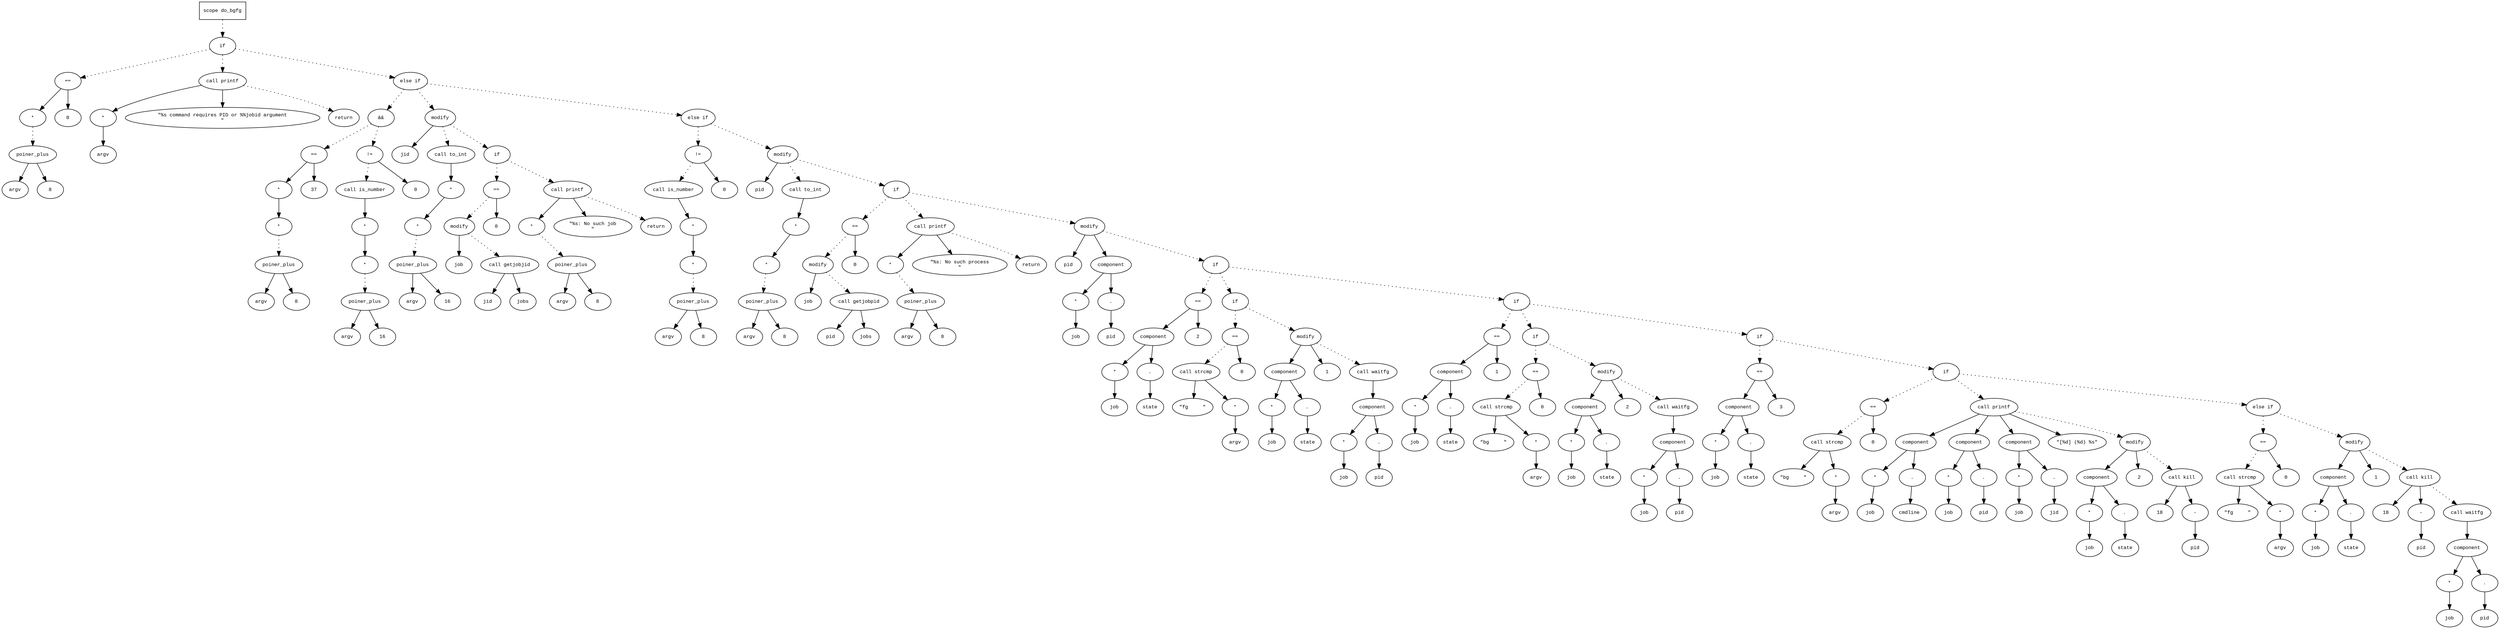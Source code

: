 digraph AST {
  graph [fontname="Times New Roman",fontsize=10];
  node  [fontname="Courier New",fontsize=10];
  edge  [fontname="Times New Roman",fontsize=10];

  node1 [label="scope do_bgfg",shape=box];
  node2 [label="if",shape=ellipse];
  node1 -> node2 [style=dotted];
  node3 [label="==",shape=ellipse];
  node4 [label="*",shape=ellipse];
  node5 [label="poiner_plus",shape=ellipse];
  node6 [label="argv",shape=ellipse];
  node5 -> node6;
  node7 [label="8",shape=ellipse];
  node5 -> node7;
  node4 -> node5 [style=dotted];
  node3 -> node4;
  node8 [label="0",shape=ellipse];
  node3 -> node8;
  node2 -> node3 [style=dotted];
  node9 [label="call printf",shape=ellipse];
  node10 [label="*",shape=ellipse];
  node11 [label="argv",shape=ellipse];
  node10 -> node11;
  node9 -> node10;
  node12 [label="\"%s command requires PID or %%jobid argument
\"",shape=ellipse];
  node9 -> node12;
  node2 -> node9 [style=dotted];
  node13 [label="return",shape=ellipse];
  node9 -> node13 [style=dotted];
  node14 [label="else if",shape=ellipse];
  node2 -> node14 [style=dotted];
  node15 [label="&&",shape=ellipse];
  node16 [label="==",shape=ellipse];
  node17 [label="*",shape=ellipse];
  node18 [label="*",shape=ellipse];
  node19 [label="poiner_plus",shape=ellipse];
  node20 [label="argv",shape=ellipse];
  node19 -> node20;
  node21 [label="8",shape=ellipse];
  node19 -> node21;
  node18 -> node19 [style=dotted];
  node17 -> node18;
  node16 -> node17;
  node22 [label="37",shape=ellipse];
  node16 -> node22;
  node15 -> node16 [style=dotted];
  node23 [label="!=",shape=ellipse];
  node24 [label="call is_number",shape=ellipse];
  node25 [label="*",shape=ellipse];
  node26 [label="*",shape=ellipse];
  node27 [label="poiner_plus",shape=ellipse];
  node28 [label="argv",shape=ellipse];
  node27 -> node28;
  node29 [label="16",shape=ellipse];
  node27 -> node29;
  node26 -> node27 [style=dotted];
  node25 -> node26;
  node24 -> node25;
  node23 -> node24 [style=dotted];
  node30 [label="0",shape=ellipse];
  node23 -> node30;
  node15 -> node23 [style=dotted];
  node14 -> node15 [style=dotted];
  node31 [label="modify",shape=ellipse];
  node32 [label="jid",shape=ellipse];
  node31 -> node32;
  node33 [label="call to_int",shape=ellipse];
  node34 [label="*",shape=ellipse];
  node35 [label="*",shape=ellipse];
  node36 [label="poiner_plus",shape=ellipse];
  node37 [label="argv",shape=ellipse];
  node36 -> node37;
  node38 [label="16",shape=ellipse];
  node36 -> node38;
  node35 -> node36 [style=dotted];
  node34 -> node35;
  node33 -> node34;
  node31 -> node33 [style=dotted];
  node14 -> node31 [style=dotted];
  node39 [label="if",shape=ellipse];
  node31 -> node39 [style=dotted];
  node40 [label="==",shape=ellipse];
  node41 [label="modify",shape=ellipse];
  node42 [label="job",shape=ellipse];
  node41 -> node42;
  node43 [label="call getjobjid",shape=ellipse];
  node44 [label="jid",shape=ellipse];
  node43 -> node44;
  node45 [label="jobs",shape=ellipse];
  node43 -> node45;
  node41 -> node43 [style=dotted];
  node40 -> node41 [style=dotted];
  node46 [label="0",shape=ellipse];
  node40 -> node46;
  node39 -> node40 [style=dotted];
  node47 [label="call printf",shape=ellipse];
  node48 [label="*",shape=ellipse];
  node49 [label="poiner_plus",shape=ellipse];
  node50 [label="argv",shape=ellipse];
  node49 -> node50;
  node51 [label="8",shape=ellipse];
  node49 -> node51;
  node48 -> node49 [style=dotted];
  node47 -> node48;
  node52 [label="\"%s: No such job
\"",shape=ellipse];
  node47 -> node52;
  node39 -> node47 [style=dotted];
  node53 [label="return",shape=ellipse];
  node47 -> node53 [style=dotted];
  node54 [label="else if",shape=ellipse];
  node14 -> node54 [style=dotted];
  node55 [label="!=",shape=ellipse];
  node56 [label="call is_number",shape=ellipse];
  node57 [label="*",shape=ellipse];
  node58 [label="*",shape=ellipse];
  node59 [label="poiner_plus",shape=ellipse];
  node60 [label="argv",shape=ellipse];
  node59 -> node60;
  node61 [label="8",shape=ellipse];
  node59 -> node61;
  node58 -> node59 [style=dotted];
  node57 -> node58;
  node56 -> node57;
  node55 -> node56 [style=dotted];
  node62 [label="0",shape=ellipse];
  node55 -> node62;
  node54 -> node55 [style=dotted];
  node63 [label="modify",shape=ellipse];
  node64 [label="pid",shape=ellipse];
  node63 -> node64;
  node65 [label="call to_int",shape=ellipse];
  node66 [label="*",shape=ellipse];
  node67 [label="*",shape=ellipse];
  node68 [label="poiner_plus",shape=ellipse];
  node69 [label="argv",shape=ellipse];
  node68 -> node69;
  node70 [label="8",shape=ellipse];
  node68 -> node70;
  node67 -> node68 [style=dotted];
  node66 -> node67;
  node65 -> node66;
  node63 -> node65 [style=dotted];
  node54 -> node63 [style=dotted];
  node71 [label="if",shape=ellipse];
  node63 -> node71 [style=dotted];
  node72 [label="==",shape=ellipse];
  node73 [label="modify",shape=ellipse];
  node74 [label="job",shape=ellipse];
  node73 -> node74;
  node75 [label="call getjobpid",shape=ellipse];
  node76 [label="pid",shape=ellipse];
  node75 -> node76;
  node77 [label="jobs",shape=ellipse];
  node75 -> node77;
  node73 -> node75 [style=dotted];
  node72 -> node73 [style=dotted];
  node78 [label="0",shape=ellipse];
  node72 -> node78;
  node71 -> node72 [style=dotted];
  node79 [label="call printf",shape=ellipse];
  node80 [label="*",shape=ellipse];
  node81 [label="poiner_plus",shape=ellipse];
  node82 [label="argv",shape=ellipse];
  node81 -> node82;
  node83 [label="8",shape=ellipse];
  node81 -> node83;
  node80 -> node81 [style=dotted];
  node79 -> node80;
  node84 [label="\"%s: No such process
\"",shape=ellipse];
  node79 -> node84;
  node71 -> node79 [style=dotted];
  node85 [label="return",shape=ellipse];
  node79 -> node85 [style=dotted];
  node86 [label="modify",shape=ellipse];
  node87 [label="pid",shape=ellipse];
  node86 -> node87;
  node88 [label="component",shape=ellipse];
  node86 -> node88;
  node89 [label="*",shape=ellipse];
  node90 [label="job",shape=ellipse];
  node89 -> node90;
  node88 -> node89;
  node91 [label=".",shape=ellipse];
  node88 -> node91;
  node92 [label="pid",shape=ellipse];
  node91 -> node92;
  node71 -> node86 [style=dotted];
  node93 [label="if",shape=ellipse];
  node86 -> node93 [style=dotted];
  node94 [label="==",shape=ellipse];
  node95 [label="component",shape=ellipse];
  node94 -> node95;
  node96 [label="*",shape=ellipse];
  node97 [label="job",shape=ellipse];
  node96 -> node97;
  node95 -> node96;
  node98 [label=".",shape=ellipse];
  node95 -> node98;
  node99 [label="state",shape=ellipse];
  node98 -> node99;
  node100 [label="2",shape=ellipse];
  node94 -> node100;
  node93 -> node94 [style=dotted];
  node101 [label="if",shape=ellipse];
  node93 -> node101 [style=dotted];
  node102 [label="==",shape=ellipse];
  node103 [label="call strcmp",shape=ellipse];
  node104 [label="\"fg     \"",shape=ellipse];
  node103 -> node104;
  node105 [label="*",shape=ellipse];
  node106 [label="argv",shape=ellipse];
  node105 -> node106;
  node103 -> node105;
  node102 -> node103 [style=dotted];
  node107 [label="0",shape=ellipse];
  node102 -> node107;
  node101 -> node102 [style=dotted];
  node108 [label="modify",shape=ellipse];
  node109 [label="component",shape=ellipse];
  node108 -> node109;
  node110 [label="*",shape=ellipse];
  node111 [label="job",shape=ellipse];
  node110 -> node111;
  node109 -> node110;
  node112 [label=".",shape=ellipse];
  node109 -> node112;
  node113 [label="state",shape=ellipse];
  node112 -> node113;
  node114 [label="1",shape=ellipse];
  node108 -> node114;
  node101 -> node108 [style=dotted];
  node115 [label="call waitfg",shape=ellipse];
  node116 [label="component",shape=ellipse];
  node115 -> node116;
  node117 [label="*",shape=ellipse];
  node118 [label="job",shape=ellipse];
  node117 -> node118;
  node116 -> node117;
  node119 [label=".",shape=ellipse];
  node116 -> node119;
  node120 [label="pid",shape=ellipse];
  node119 -> node120;
  node108 -> node115 [style=dotted];
  node121 [label="if",shape=ellipse];
  node93 -> node121 [style=dotted];
  node122 [label="==",shape=ellipse];
  node123 [label="component",shape=ellipse];
  node122 -> node123;
  node124 [label="*",shape=ellipse];
  node125 [label="job",shape=ellipse];
  node124 -> node125;
  node123 -> node124;
  node126 [label=".",shape=ellipse];
  node123 -> node126;
  node127 [label="state",shape=ellipse];
  node126 -> node127;
  node128 [label="1",shape=ellipse];
  node122 -> node128;
  node121 -> node122 [style=dotted];
  node129 [label="if",shape=ellipse];
  node121 -> node129 [style=dotted];
  node130 [label="==",shape=ellipse];
  node131 [label="call strcmp",shape=ellipse];
  node132 [label="\"bg     \"",shape=ellipse];
  node131 -> node132;
  node133 [label="*",shape=ellipse];
  node134 [label="argv",shape=ellipse];
  node133 -> node134;
  node131 -> node133;
  node130 -> node131 [style=dotted];
  node135 [label="0",shape=ellipse];
  node130 -> node135;
  node129 -> node130 [style=dotted];
  node136 [label="modify",shape=ellipse];
  node137 [label="component",shape=ellipse];
  node136 -> node137;
  node138 [label="*",shape=ellipse];
  node139 [label="job",shape=ellipse];
  node138 -> node139;
  node137 -> node138;
  node140 [label=".",shape=ellipse];
  node137 -> node140;
  node141 [label="state",shape=ellipse];
  node140 -> node141;
  node142 [label="2",shape=ellipse];
  node136 -> node142;
  node129 -> node136 [style=dotted];
  node143 [label="call waitfg",shape=ellipse];
  node144 [label="component",shape=ellipse];
  node143 -> node144;
  node145 [label="*",shape=ellipse];
  node146 [label="job",shape=ellipse];
  node145 -> node146;
  node144 -> node145;
  node147 [label=".",shape=ellipse];
  node144 -> node147;
  node148 [label="pid",shape=ellipse];
  node147 -> node148;
  node136 -> node143 [style=dotted];
  node149 [label="if",shape=ellipse];
  node121 -> node149 [style=dotted];
  node150 [label="==",shape=ellipse];
  node151 [label="component",shape=ellipse];
  node150 -> node151;
  node152 [label="*",shape=ellipse];
  node153 [label="job",shape=ellipse];
  node152 -> node153;
  node151 -> node152;
  node154 [label=".",shape=ellipse];
  node151 -> node154;
  node155 [label="state",shape=ellipse];
  node154 -> node155;
  node156 [label="3",shape=ellipse];
  node150 -> node156;
  node149 -> node150 [style=dotted];
  node157 [label="if",shape=ellipse];
  node149 -> node157 [style=dotted];
  node158 [label="==",shape=ellipse];
  node159 [label="call strcmp",shape=ellipse];
  node160 [label="\"bg     \"",shape=ellipse];
  node159 -> node160;
  node161 [label="*",shape=ellipse];
  node162 [label="argv",shape=ellipse];
  node161 -> node162;
  node159 -> node161;
  node158 -> node159 [style=dotted];
  node163 [label="0",shape=ellipse];
  node158 -> node163;
  node157 -> node158 [style=dotted];
  node164 [label="call printf",shape=ellipse];
  node165 [label="component",shape=ellipse];
  node164 -> node165;
  node166 [label="*",shape=ellipse];
  node167 [label="job",shape=ellipse];
  node166 -> node167;
  node165 -> node166;
  node168 [label=".",shape=ellipse];
  node165 -> node168;
  node169 [label="cmdline",shape=ellipse];
  node168 -> node169;
  node170 [label="component",shape=ellipse];
  node164 -> node170;
  node171 [label="*",shape=ellipse];
  node172 [label="job",shape=ellipse];
  node171 -> node172;
  node170 -> node171;
  node173 [label=".",shape=ellipse];
  node170 -> node173;
  node174 [label="pid",shape=ellipse];
  node173 -> node174;
  node175 [label="component",shape=ellipse];
  node164 -> node175;
  node176 [label="*",shape=ellipse];
  node177 [label="job",shape=ellipse];
  node176 -> node177;
  node175 -> node176;
  node178 [label=".",shape=ellipse];
  node175 -> node178;
  node179 [label="jid",shape=ellipse];
  node178 -> node179;
  node180 [label="\"[%d] (%d) %s\"",shape=ellipse];
  node164 -> node180;
  node157 -> node164 [style=dotted];
  node181 [label="modify",shape=ellipse];
  node182 [label="component",shape=ellipse];
  node181 -> node182;
  node183 [label="*",shape=ellipse];
  node184 [label="job",shape=ellipse];
  node183 -> node184;
  node182 -> node183;
  node185 [label=".",shape=ellipse];
  node182 -> node185;
  node186 [label="state",shape=ellipse];
  node185 -> node186;
  node187 [label="2",shape=ellipse];
  node181 -> node187;
  node164 -> node181 [style=dotted];
  node188 [label="call kill",shape=ellipse];
  node189 [label="18",shape=ellipse];
  node188 -> node189;
  node190 [label="-",shape=ellipse];
  node191 [label="pid",shape=ellipse];
  node190 -> node191;
  node188 -> node190;
  node181 -> node188 [style=dotted];
  node192 [label="else if",shape=ellipse];
  node157 -> node192 [style=dotted];
  node193 [label="==",shape=ellipse];
  node194 [label="call strcmp",shape=ellipse];
  node195 [label="\"fg     \"",shape=ellipse];
  node194 -> node195;
  node196 [label="*",shape=ellipse];
  node197 [label="argv",shape=ellipse];
  node196 -> node197;
  node194 -> node196;
  node193 -> node194 [style=dotted];
  node198 [label="0",shape=ellipse];
  node193 -> node198;
  node192 -> node193 [style=dotted];
  node199 [label="modify",shape=ellipse];
  node200 [label="component",shape=ellipse];
  node199 -> node200;
  node201 [label="*",shape=ellipse];
  node202 [label="job",shape=ellipse];
  node201 -> node202;
  node200 -> node201;
  node203 [label=".",shape=ellipse];
  node200 -> node203;
  node204 [label="state",shape=ellipse];
  node203 -> node204;
  node205 [label="1",shape=ellipse];
  node199 -> node205;
  node192 -> node199 [style=dotted];
  node206 [label="call kill",shape=ellipse];
  node207 [label="18",shape=ellipse];
  node206 -> node207;
  node208 [label="-",shape=ellipse];
  node209 [label="pid",shape=ellipse];
  node208 -> node209;
  node206 -> node208;
  node199 -> node206 [style=dotted];
  node210 [label="call waitfg",shape=ellipse];
  node211 [label="component",shape=ellipse];
  node210 -> node211;
  node212 [label="*",shape=ellipse];
  node213 [label="job",shape=ellipse];
  node212 -> node213;
  node211 -> node212;
  node214 [label=".",shape=ellipse];
  node211 -> node214;
  node215 [label="pid",shape=ellipse];
  node214 -> node215;
  node206 -> node210 [style=dotted];
} 